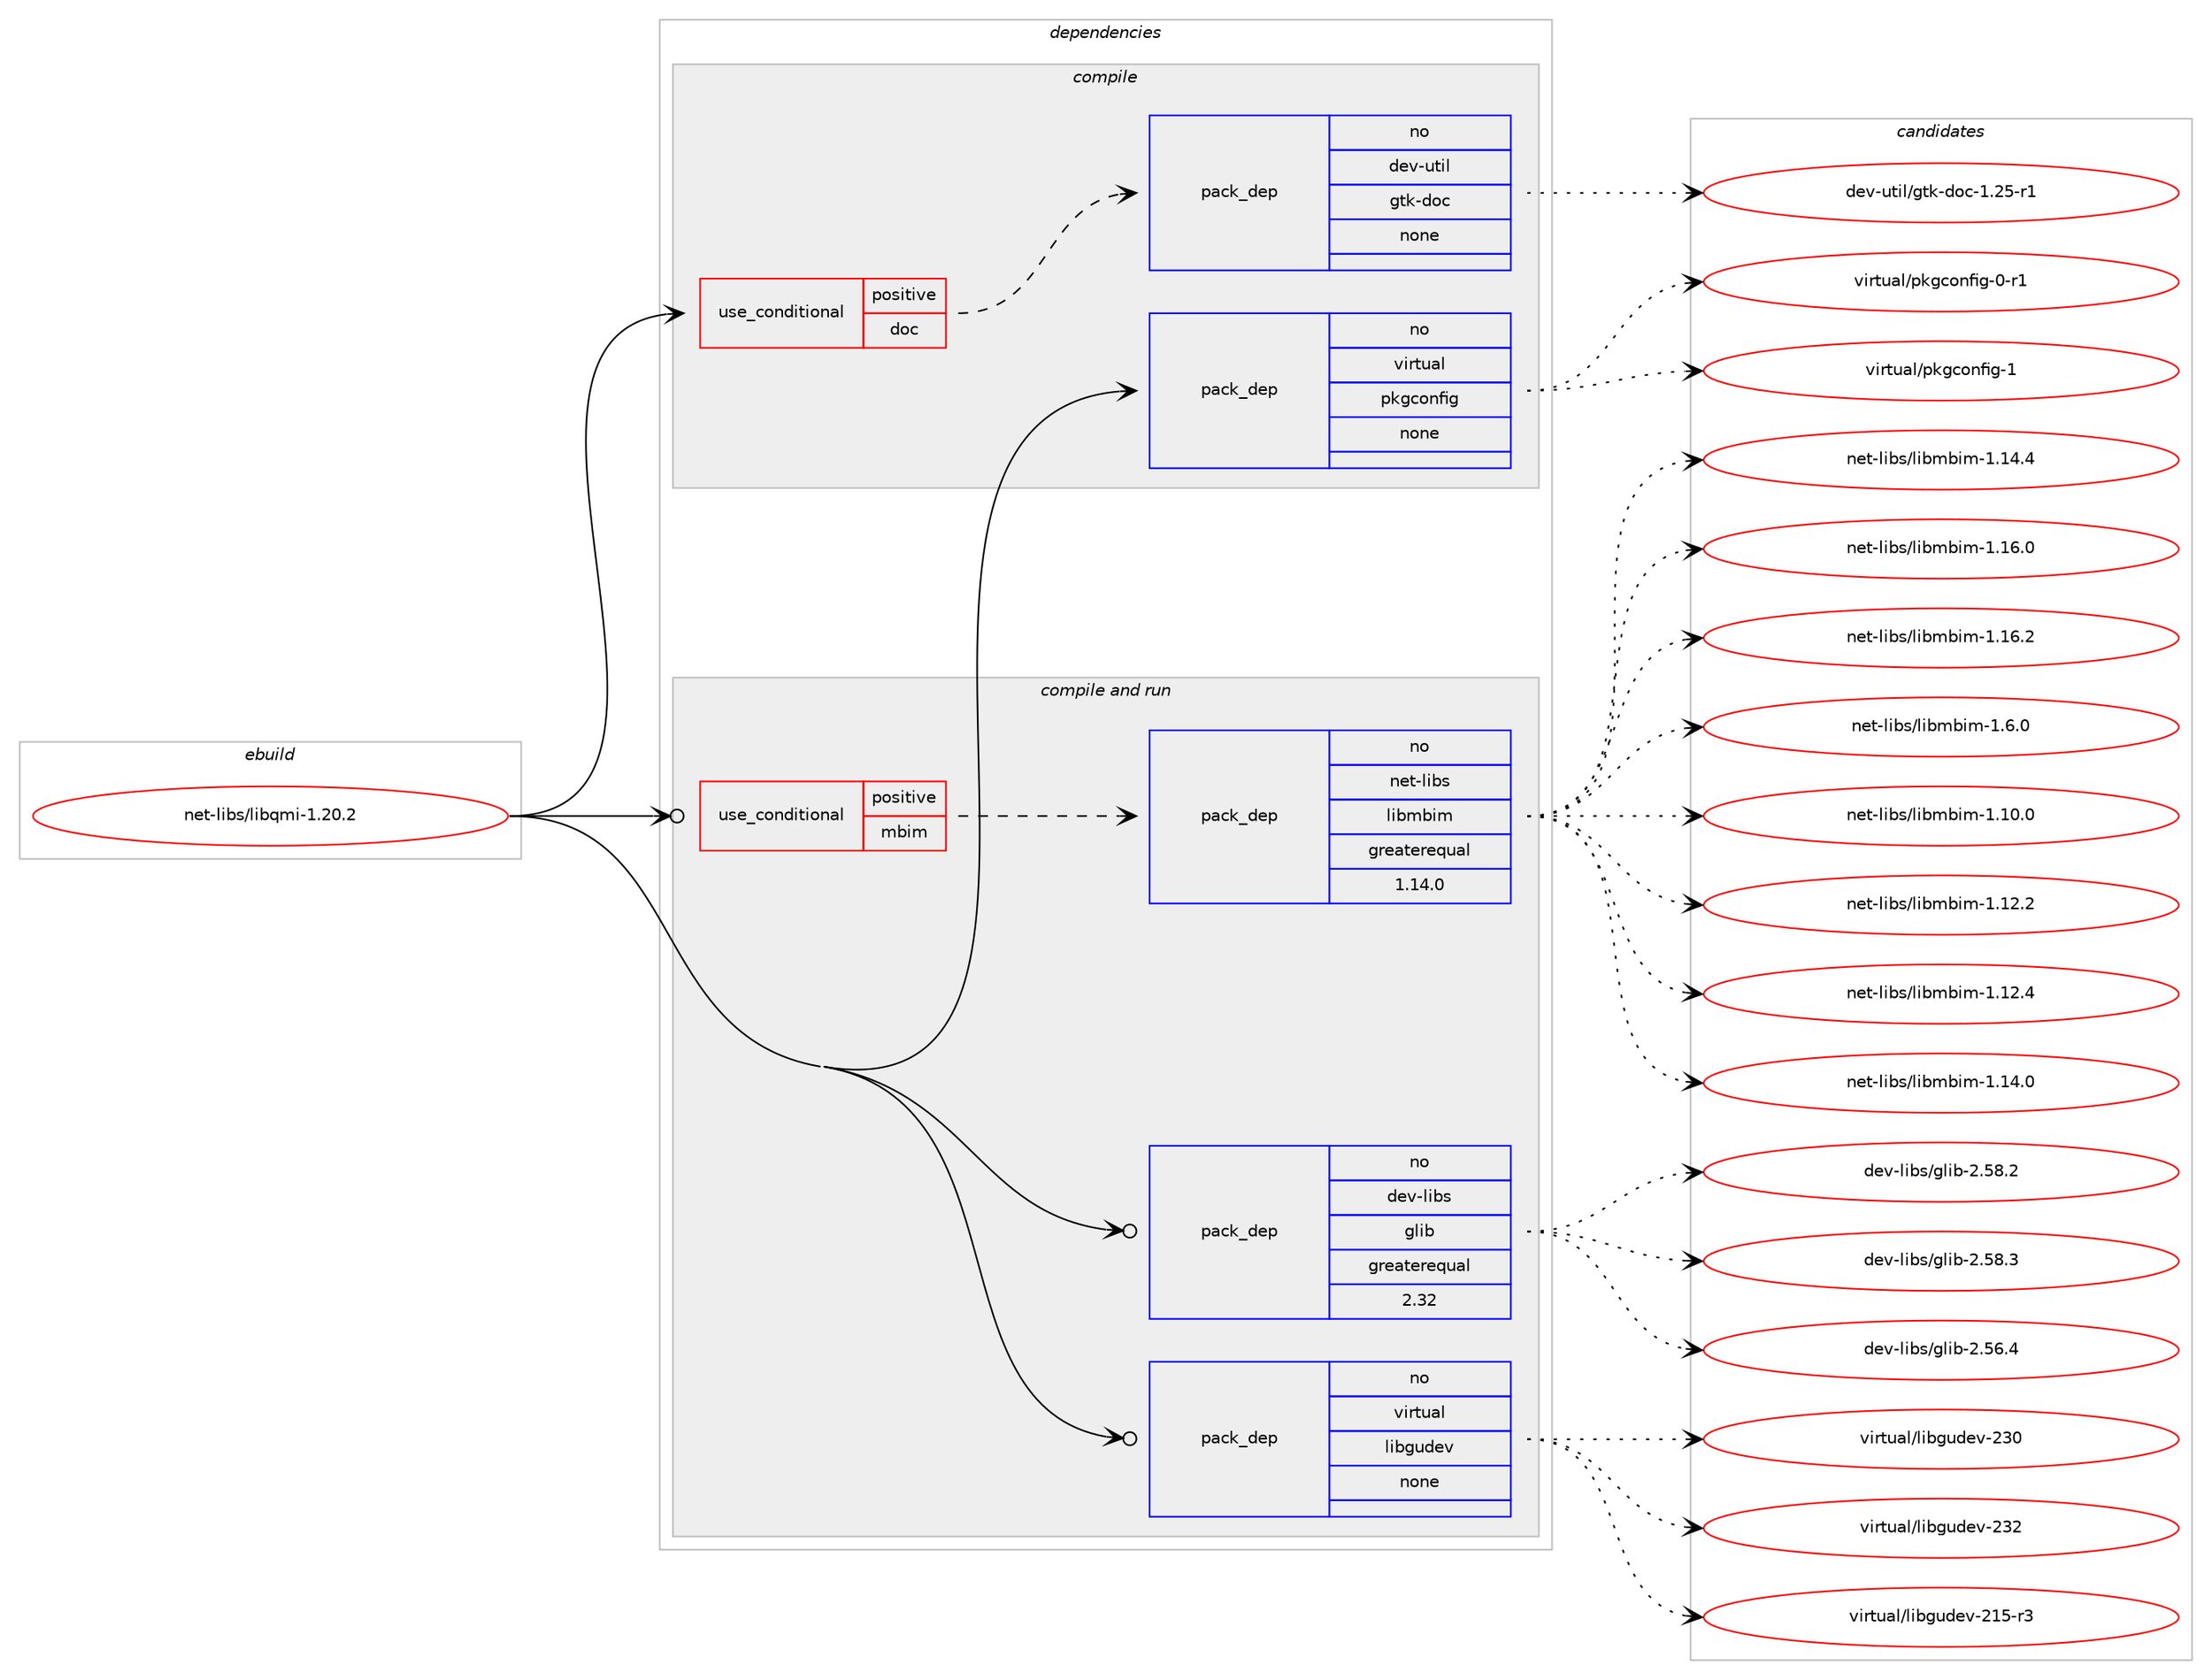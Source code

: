 digraph prolog {

# *************
# Graph options
# *************

newrank=true;
concentrate=true;
compound=true;
graph [rankdir=LR,fontname=Helvetica,fontsize=10,ranksep=1.5];#, ranksep=2.5, nodesep=0.2];
edge  [arrowhead=vee];
node  [fontname=Helvetica,fontsize=10];

# **********
# The ebuild
# **********

subgraph cluster_leftcol {
color=gray;
rank=same;
label=<<i>ebuild</i>>;
id [label="net-libs/libqmi-1.20.2", color=red, width=4, href="../net-libs/libqmi-1.20.2.svg"];
}

# ****************
# The dependencies
# ****************

subgraph cluster_midcol {
color=gray;
label=<<i>dependencies</i>>;
subgraph cluster_compile {
fillcolor="#eeeeee";
style=filled;
label=<<i>compile</i>>;
subgraph cond446310 {
dependency1660345 [label=<<TABLE BORDER="0" CELLBORDER="1" CELLSPACING="0" CELLPADDING="4"><TR><TD ROWSPAN="3" CELLPADDING="10">use_conditional</TD></TR><TR><TD>positive</TD></TR><TR><TD>doc</TD></TR></TABLE>>, shape=none, color=red];
subgraph pack1187085 {
dependency1660346 [label=<<TABLE BORDER="0" CELLBORDER="1" CELLSPACING="0" CELLPADDING="4" WIDTH="220"><TR><TD ROWSPAN="6" CELLPADDING="30">pack_dep</TD></TR><TR><TD WIDTH="110">no</TD></TR><TR><TD>dev-util</TD></TR><TR><TD>gtk-doc</TD></TR><TR><TD>none</TD></TR><TR><TD></TD></TR></TABLE>>, shape=none, color=blue];
}
dependency1660345:e -> dependency1660346:w [weight=20,style="dashed",arrowhead="vee"];
}
id:e -> dependency1660345:w [weight=20,style="solid",arrowhead="vee"];
subgraph pack1187086 {
dependency1660347 [label=<<TABLE BORDER="0" CELLBORDER="1" CELLSPACING="0" CELLPADDING="4" WIDTH="220"><TR><TD ROWSPAN="6" CELLPADDING="30">pack_dep</TD></TR><TR><TD WIDTH="110">no</TD></TR><TR><TD>virtual</TD></TR><TR><TD>pkgconfig</TD></TR><TR><TD>none</TD></TR><TR><TD></TD></TR></TABLE>>, shape=none, color=blue];
}
id:e -> dependency1660347:w [weight=20,style="solid",arrowhead="vee"];
}
subgraph cluster_compileandrun {
fillcolor="#eeeeee";
style=filled;
label=<<i>compile and run</i>>;
subgraph cond446311 {
dependency1660348 [label=<<TABLE BORDER="0" CELLBORDER="1" CELLSPACING="0" CELLPADDING="4"><TR><TD ROWSPAN="3" CELLPADDING="10">use_conditional</TD></TR><TR><TD>positive</TD></TR><TR><TD>mbim</TD></TR></TABLE>>, shape=none, color=red];
subgraph pack1187087 {
dependency1660349 [label=<<TABLE BORDER="0" CELLBORDER="1" CELLSPACING="0" CELLPADDING="4" WIDTH="220"><TR><TD ROWSPAN="6" CELLPADDING="30">pack_dep</TD></TR><TR><TD WIDTH="110">no</TD></TR><TR><TD>net-libs</TD></TR><TR><TD>libmbim</TD></TR><TR><TD>greaterequal</TD></TR><TR><TD>1.14.0</TD></TR></TABLE>>, shape=none, color=blue];
}
dependency1660348:e -> dependency1660349:w [weight=20,style="dashed",arrowhead="vee"];
}
id:e -> dependency1660348:w [weight=20,style="solid",arrowhead="odotvee"];
subgraph pack1187088 {
dependency1660350 [label=<<TABLE BORDER="0" CELLBORDER="1" CELLSPACING="0" CELLPADDING="4" WIDTH="220"><TR><TD ROWSPAN="6" CELLPADDING="30">pack_dep</TD></TR><TR><TD WIDTH="110">no</TD></TR><TR><TD>dev-libs</TD></TR><TR><TD>glib</TD></TR><TR><TD>greaterequal</TD></TR><TR><TD>2.32</TD></TR></TABLE>>, shape=none, color=blue];
}
id:e -> dependency1660350:w [weight=20,style="solid",arrowhead="odotvee"];
subgraph pack1187089 {
dependency1660351 [label=<<TABLE BORDER="0" CELLBORDER="1" CELLSPACING="0" CELLPADDING="4" WIDTH="220"><TR><TD ROWSPAN="6" CELLPADDING="30">pack_dep</TD></TR><TR><TD WIDTH="110">no</TD></TR><TR><TD>virtual</TD></TR><TR><TD>libgudev</TD></TR><TR><TD>none</TD></TR><TR><TD></TD></TR></TABLE>>, shape=none, color=blue];
}
id:e -> dependency1660351:w [weight=20,style="solid",arrowhead="odotvee"];
}
subgraph cluster_run {
fillcolor="#eeeeee";
style=filled;
label=<<i>run</i>>;
}
}

# **************
# The candidates
# **************

subgraph cluster_choices {
rank=same;
color=gray;
label=<<i>candidates</i>>;

subgraph choice1187085 {
color=black;
nodesep=1;
choice1001011184511711610510847103116107451001119945494650534511449 [label="dev-util/gtk-doc-1.25-r1", color=red, width=4,href="../dev-util/gtk-doc-1.25-r1.svg"];
dependency1660346:e -> choice1001011184511711610510847103116107451001119945494650534511449:w [style=dotted,weight="100"];
}
subgraph choice1187086 {
color=black;
nodesep=1;
choice11810511411611797108471121071039911111010210510345484511449 [label="virtual/pkgconfig-0-r1", color=red, width=4,href="../virtual/pkgconfig-0-r1.svg"];
choice1181051141161179710847112107103991111101021051034549 [label="virtual/pkgconfig-1", color=red, width=4,href="../virtual/pkgconfig-1.svg"];
dependency1660347:e -> choice11810511411611797108471121071039911111010210510345484511449:w [style=dotted,weight="100"];
dependency1660347:e -> choice1181051141161179710847112107103991111101021051034549:w [style=dotted,weight="100"];
}
subgraph choice1187087 {
color=black;
nodesep=1;
choice110101116451081059811547108105981099810510945494649484648 [label="net-libs/libmbim-1.10.0", color=red, width=4,href="../net-libs/libmbim-1.10.0.svg"];
choice110101116451081059811547108105981099810510945494649504650 [label="net-libs/libmbim-1.12.2", color=red, width=4,href="../net-libs/libmbim-1.12.2.svg"];
choice110101116451081059811547108105981099810510945494649504652 [label="net-libs/libmbim-1.12.4", color=red, width=4,href="../net-libs/libmbim-1.12.4.svg"];
choice110101116451081059811547108105981099810510945494649524648 [label="net-libs/libmbim-1.14.0", color=red, width=4,href="../net-libs/libmbim-1.14.0.svg"];
choice110101116451081059811547108105981099810510945494649524652 [label="net-libs/libmbim-1.14.4", color=red, width=4,href="../net-libs/libmbim-1.14.4.svg"];
choice110101116451081059811547108105981099810510945494649544648 [label="net-libs/libmbim-1.16.0", color=red, width=4,href="../net-libs/libmbim-1.16.0.svg"];
choice110101116451081059811547108105981099810510945494649544650 [label="net-libs/libmbim-1.16.2", color=red, width=4,href="../net-libs/libmbim-1.16.2.svg"];
choice1101011164510810598115471081059810998105109454946544648 [label="net-libs/libmbim-1.6.0", color=red, width=4,href="../net-libs/libmbim-1.6.0.svg"];
dependency1660349:e -> choice110101116451081059811547108105981099810510945494649484648:w [style=dotted,weight="100"];
dependency1660349:e -> choice110101116451081059811547108105981099810510945494649504650:w [style=dotted,weight="100"];
dependency1660349:e -> choice110101116451081059811547108105981099810510945494649504652:w [style=dotted,weight="100"];
dependency1660349:e -> choice110101116451081059811547108105981099810510945494649524648:w [style=dotted,weight="100"];
dependency1660349:e -> choice110101116451081059811547108105981099810510945494649524652:w [style=dotted,weight="100"];
dependency1660349:e -> choice110101116451081059811547108105981099810510945494649544648:w [style=dotted,weight="100"];
dependency1660349:e -> choice110101116451081059811547108105981099810510945494649544650:w [style=dotted,weight="100"];
dependency1660349:e -> choice1101011164510810598115471081059810998105109454946544648:w [style=dotted,weight="100"];
}
subgraph choice1187088 {
color=black;
nodesep=1;
choice1001011184510810598115471031081059845504653544652 [label="dev-libs/glib-2.56.4", color=red, width=4,href="../dev-libs/glib-2.56.4.svg"];
choice1001011184510810598115471031081059845504653564650 [label="dev-libs/glib-2.58.2", color=red, width=4,href="../dev-libs/glib-2.58.2.svg"];
choice1001011184510810598115471031081059845504653564651 [label="dev-libs/glib-2.58.3", color=red, width=4,href="../dev-libs/glib-2.58.3.svg"];
dependency1660350:e -> choice1001011184510810598115471031081059845504653544652:w [style=dotted,weight="100"];
dependency1660350:e -> choice1001011184510810598115471031081059845504653564650:w [style=dotted,weight="100"];
dependency1660350:e -> choice1001011184510810598115471031081059845504653564651:w [style=dotted,weight="100"];
}
subgraph choice1187089 {
color=black;
nodesep=1;
choice118105114116117971084710810598103117100101118455049534511451 [label="virtual/libgudev-215-r3", color=red, width=4,href="../virtual/libgudev-215-r3.svg"];
choice11810511411611797108471081059810311710010111845505148 [label="virtual/libgudev-230", color=red, width=4,href="../virtual/libgudev-230.svg"];
choice11810511411611797108471081059810311710010111845505150 [label="virtual/libgudev-232", color=red, width=4,href="../virtual/libgudev-232.svg"];
dependency1660351:e -> choice118105114116117971084710810598103117100101118455049534511451:w [style=dotted,weight="100"];
dependency1660351:e -> choice11810511411611797108471081059810311710010111845505148:w [style=dotted,weight="100"];
dependency1660351:e -> choice11810511411611797108471081059810311710010111845505150:w [style=dotted,weight="100"];
}
}

}
